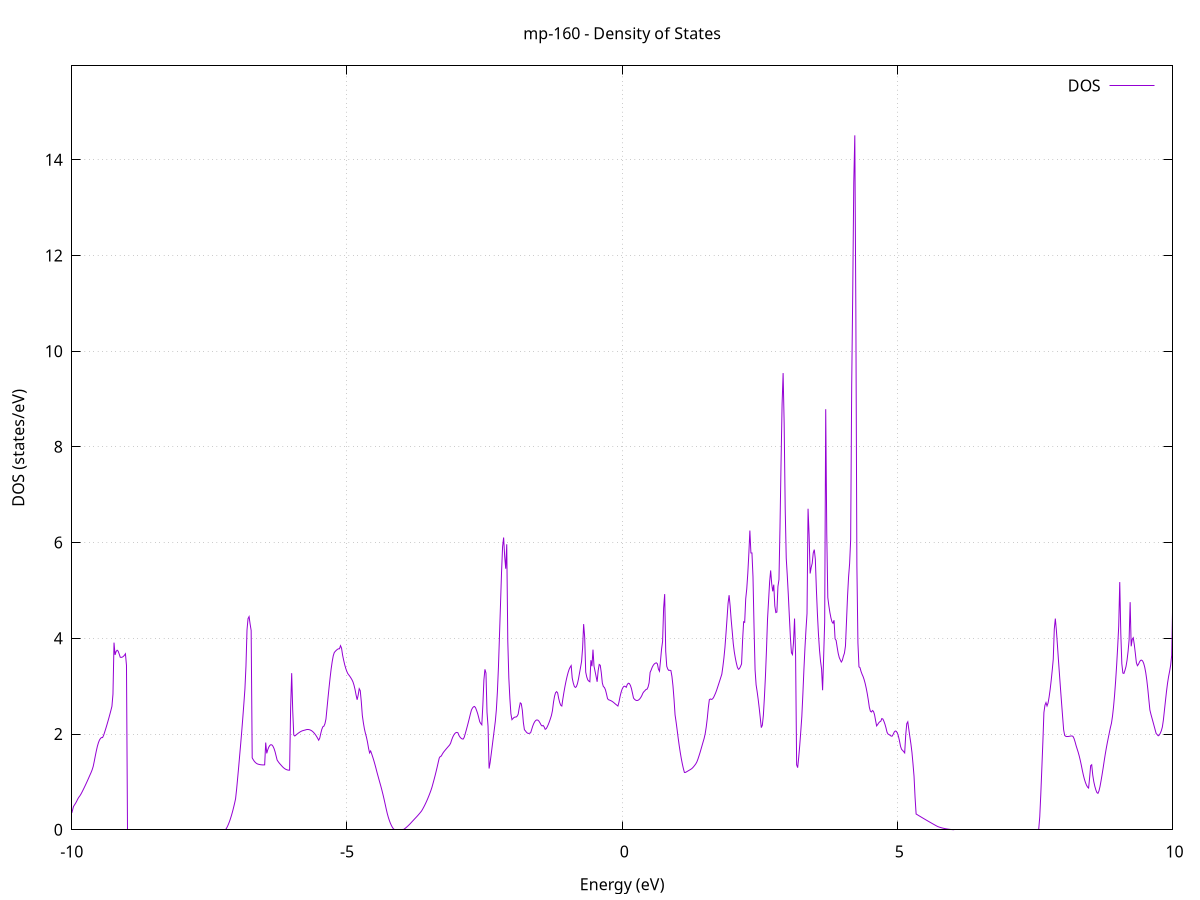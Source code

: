 set title 'mp-160 - Density of States'
set xlabel 'Energy (eV)'
set ylabel 'DOS (states/eV)'
set grid
set xrange [-10:10]
set yrange [0:15.960]
set xzeroaxis lt -1
set terminal png size 800,600
set output 'mp-160_dos_gnuplot.png'
plot '-' using 1:2 with lines title 'DOS'
-11.800400 0.000000
-11.781500 0.000000
-11.762600 0.000000
-11.743800 0.000000
-11.724900 0.000000
-11.706000 0.000000
-11.687100 0.000000
-11.668200 0.000000
-11.649400 0.000000
-11.630500 0.000000
-11.611600 0.000000
-11.592700 0.000000
-11.573800 0.000000
-11.555000 0.000000
-11.536100 0.000000
-11.517200 0.000000
-11.498300 0.000000
-11.479500 0.000000
-11.460600 0.000000
-11.441700 0.000000
-11.422800 0.000000
-11.403900 0.000000
-11.385100 0.000000
-11.366200 0.000000
-11.347300 0.000000
-11.328400 0.000000
-11.309500 0.000000
-11.290700 0.000000
-11.271800 0.000000
-11.252900 0.000000
-11.234000 0.000000
-11.215100 0.000000
-11.196300 0.000000
-11.177400 0.000000
-11.158500 0.000000
-11.139600 0.000000
-11.120800 0.000000
-11.101900 0.000000
-11.083000 0.000000
-11.064100 0.000000
-11.045200 0.000000
-11.026400 0.000000
-11.007500 0.000000
-10.988600 0.000000
-10.969700 0.000000
-10.950800 0.000000
-10.932000 0.000000
-10.913100 0.000000
-10.894200 0.000000
-10.875300 0.000000
-10.856500 0.000000
-10.837600 0.000000
-10.818700 0.000000
-10.799800 0.000000
-10.780900 0.000000
-10.762100 0.000000
-10.743200 0.000000
-10.724300 0.000000
-10.705400 0.000000
-10.686500 0.000000
-10.667700 0.000000
-10.648800 0.000000
-10.629900 0.000000
-10.611000 0.000000
-10.592200 0.000000
-10.573300 0.000000
-10.554400 0.000000
-10.535500 0.000000
-10.516600 0.000000
-10.497800 0.000000
-10.478900 0.000000
-10.460000 0.000000
-10.441100 0.000000
-10.422200 0.000000
-10.403400 0.000000
-10.384500 0.000000
-10.365600 0.000000
-10.346700 0.000000
-10.327900 0.000000
-10.309000 0.000000
-10.290100 0.000000
-10.271200 0.000000
-10.252300 0.000000
-10.233500 0.000000
-10.214600 0.000000
-10.195700 0.000000
-10.176800 0.000000
-10.157900 0.000000
-10.139100 0.000000
-10.120200 0.000000
-10.101300 0.000000
-10.082400 0.006900
-10.063600 0.084000
-10.044700 0.162100
-10.025800 0.241300
-10.006900 0.321600
-9.988000 0.403000
-9.969200 0.485500
-9.950300 0.520000
-9.931400 0.553600
-9.912500 0.593000
-9.893600 0.638100
-9.874800 0.675600
-9.855900 0.704000
-9.837000 0.738500
-9.818100 0.778800
-9.799300 0.821700
-9.780400 0.865700
-9.761500 0.910800
-9.742600 0.957000
-9.723700 1.004300
-9.704900 1.052600
-9.686000 1.102000
-9.667100 1.151300
-9.648200 1.200100
-9.629300 1.255200
-9.610500 1.325600
-9.591600 1.430700
-9.572700 1.543500
-9.553800 1.649800
-9.535000 1.744700
-9.516100 1.819600
-9.497200 1.874200
-9.478300 1.909100
-9.459400 1.927000
-9.440600 1.926800
-9.421700 1.972900
-9.402800 2.039300
-9.383900 2.108400
-9.365000 2.180100
-9.346200 2.254400
-9.327300 2.331400
-9.308400 2.411000
-9.289500 2.493300
-9.270700 2.579300
-9.251800 2.834200
-9.232900 3.910200
-9.214000 3.653700
-9.195100 3.725400
-9.176300 3.751300
-9.157400 3.731500
-9.138500 3.671500
-9.119600 3.604400
-9.100700 3.601700
-9.081900 3.607600
-9.063000 3.622100
-9.044100 3.645300
-9.025200 3.677200
-9.006400 3.434300
-8.987500 0.000000
-8.968600 0.000000
-8.949700 0.000000
-8.930800 0.000000
-8.912000 0.000000
-8.893100 0.000000
-8.874200 0.000000
-8.855300 0.000000
-8.836400 0.000000
-8.817600 0.000000
-8.798700 0.000000
-8.779800 0.000000
-8.760900 0.000000
-8.742000 0.000000
-8.723200 0.000000
-8.704300 0.000000
-8.685400 0.000000
-8.666500 0.000000
-8.647700 0.000000
-8.628800 0.000000
-8.609900 0.000000
-8.591000 0.000000
-8.572100 0.000000
-8.553300 0.000000
-8.534400 0.000000
-8.515500 0.000000
-8.496600 0.000000
-8.477700 0.000000
-8.458900 0.000000
-8.440000 0.000000
-8.421100 0.000000
-8.402200 0.000000
-8.383400 0.000000
-8.364500 0.000000
-8.345600 0.000000
-8.326700 0.000000
-8.307800 0.000000
-8.289000 0.000000
-8.270100 0.000000
-8.251200 0.000000
-8.232300 0.000000
-8.213400 0.000000
-8.194600 0.000000
-8.175700 0.000000
-8.156800 0.000000
-8.137900 0.000000
-8.119100 0.000000
-8.100200 0.000000
-8.081300 0.000000
-8.062400 0.000000
-8.043500 0.000000
-8.024700 0.000000
-8.005800 0.000000
-7.986900 0.000000
-7.968000 0.000000
-7.949100 0.000000
-7.930300 0.000000
-7.911400 0.000000
-7.892500 0.000000
-7.873600 0.000000
-7.854800 0.000000
-7.835900 0.000000
-7.817000 0.000000
-7.798100 0.000000
-7.779200 0.000000
-7.760400 0.000000
-7.741500 0.000000
-7.722600 0.000000
-7.703700 0.000000
-7.684800 0.000000
-7.666000 0.000000
-7.647100 0.000000
-7.628200 0.000000
-7.609300 0.000000
-7.590500 0.000000
-7.571600 0.000000
-7.552700 0.000000
-7.533800 0.000000
-7.514900 0.000000
-7.496100 0.000000
-7.477200 0.000000
-7.458300 0.000000
-7.439400 0.000000
-7.420500 0.000000
-7.401700 0.000000
-7.382800 0.000000
-7.363900 0.000000
-7.345000 0.000000
-7.326200 0.000000
-7.307300 0.000000
-7.288400 0.000000
-7.269500 0.000000
-7.250600 0.000000
-7.231800 0.000000
-7.212900 0.000000
-7.194000 0.021100
-7.175100 0.061600
-7.156200 0.109300
-7.137400 0.164400
-7.118500 0.226600
-7.099600 0.296200
-7.080700 0.373000
-7.061900 0.457100
-7.043000 0.548500
-7.024100 0.647400
-7.005200 0.846800
-6.986300 1.079200
-6.967500 1.315300
-6.948600 1.566500
-6.929700 1.814300
-6.910800 2.075800
-6.891900 2.350900
-6.873100 2.639600
-6.854200 2.942000
-6.835300 3.417600
-6.816400 4.173700
-6.797600 4.412200
-6.778700 4.453900
-6.759800 4.298700
-6.740900 4.163800
-6.722000 1.502600
-6.703200 1.465000
-6.684300 1.432100
-6.665400 1.407400
-6.646500 1.388700
-6.627600 1.376100
-6.608800 1.368900
-6.589900 1.363700
-6.571000 1.359700
-6.552100 1.356900
-6.533200 1.355400
-6.514400 1.355200
-6.495500 1.356200
-6.476600 1.822400
-6.457700 1.596600
-6.438900 1.672800
-6.420000 1.728400
-6.401100 1.763500
-6.382200 1.778100
-6.363300 1.772100
-6.344500 1.745600
-6.325600 1.698600
-6.306700 1.631100
-6.287800 1.543700
-6.268900 1.456700
-6.250100 1.424100
-6.231200 1.394900
-6.212300 1.369100
-6.193400 1.345500
-6.174600 1.320800
-6.155700 1.299400
-6.136800 1.281600
-6.117900 1.267400
-6.099000 1.256600
-6.080200 1.249400
-6.061300 1.245800
-6.042400 1.245700
-6.023500 2.559400
-6.004600 3.272100
-5.985800 2.491000
-5.966900 1.980300
-5.948000 1.959100
-5.929100 1.976800
-5.910300 1.995200
-5.891400 2.012500
-5.872500 2.028700
-5.853600 2.043400
-5.834700 2.055700
-5.815900 2.065700
-5.797000 2.073400
-5.778100 2.078700
-5.759200 2.084500
-5.740300 2.091700
-5.721500 2.095000
-5.702600 2.094700
-5.683700 2.091000
-5.664800 2.083600
-5.646000 2.071900
-5.627100 2.055900
-5.608200 2.035600
-5.589300 2.011100
-5.570400 1.982300
-5.551600 1.949300
-5.532700 1.911900
-5.513800 1.871500
-5.494900 1.914500
-5.476000 2.013100
-5.457200 2.097500
-5.438300 2.152200
-5.419400 2.164300
-5.400500 2.214200
-5.381700 2.314600
-5.362800 2.539400
-5.343900 2.763700
-5.325000 2.976900
-5.306100 3.178500
-5.287300 3.361800
-5.268400 3.512300
-5.249500 3.633800
-5.230600 3.702500
-5.211700 3.728600
-5.192900 3.750600
-5.174000 3.769600
-5.155100 3.780600
-5.136200 3.781800
-5.117400 3.846400
-5.098500 3.793800
-5.079600 3.650000
-5.060700 3.545700
-5.041800 3.451300
-5.023000 3.375200
-5.004100 3.312300
-4.985200 3.263500
-4.966300 3.234900
-4.947400 3.205500
-4.928600 3.172400
-4.909700 3.135700
-4.890800 3.089100
-4.871900 3.020300
-4.853100 2.928800
-4.834200 2.814700
-4.815300 2.716200
-4.796400 2.815000
-4.777500 2.947400
-4.758700 2.907300
-4.739800 2.677400
-4.720900 2.389600
-4.702000 2.236300
-4.683100 2.108600
-4.664300 2.012500
-4.645400 1.931800
-4.626500 1.828600
-4.607600 1.702400
-4.588800 1.606300
-4.569900 1.646800
-4.551000 1.586500
-4.532100 1.521200
-4.513200 1.451000
-4.494400 1.375700
-4.475500 1.295500
-4.456600 1.210300
-4.437700 1.130200
-4.418800 1.051500
-4.400000 0.974200
-4.381100 0.896200
-4.362200 0.813100
-4.343300 0.724800
-4.324400 0.631300
-4.305600 0.533300
-4.286700 0.433600
-4.267800 0.340000
-4.248900 0.261600
-4.230100 0.194100
-4.211200 0.137200
-4.192300 0.089000
-4.173400 0.049200
-4.154500 0.017900
-4.135700 0.000000
-4.116800 0.000000
-4.097900 0.000000
-4.079000 0.000000
-4.060100 0.000000
-4.041300 0.000000
-4.022400 0.000000
-4.003500 0.000000
-3.984600 0.000000
-3.965800 0.009400
-3.946900 0.026000
-3.928000 0.043600
-3.909100 0.062400
-3.890200 0.082300
-3.871400 0.103300
-3.852500 0.125400
-3.833600 0.148700
-3.814700 0.172500
-3.795800 0.196100
-3.777000 0.219400
-3.758100 0.242500
-3.739200 0.265400
-3.720300 0.288900
-3.701500 0.313400
-3.682600 0.338800
-3.663700 0.364900
-3.644800 0.392300
-3.625900 0.429200
-3.607100 0.468700
-3.588200 0.510900
-3.569300 0.555800
-3.550400 0.603400
-3.531500 0.653800
-3.512700 0.706900
-3.493800 0.762600
-3.474900 0.821200
-3.456000 0.887100
-3.437200 0.965900
-3.418300 1.045700
-3.399400 1.128700
-3.380500 1.216000
-3.361600 1.307600
-3.342800 1.403500
-3.323900 1.497100
-3.305000 1.531300
-3.286100 1.540200
-3.267200 1.581600
-3.248400 1.616200
-3.229500 1.644100
-3.210600 1.670100
-3.191700 1.695800
-3.172900 1.721200
-3.154000 1.746300
-3.135100 1.771100
-3.116200 1.810500
-3.097300 1.877900
-3.078500 1.934100
-3.059600 1.978800
-3.040700 2.010400
-3.021800 2.029000
-3.002900 2.034400
-2.984100 2.026600
-2.965200 1.971700
-2.946300 1.937300
-2.927400 1.913000
-2.908600 1.898800
-2.889700 1.894800
-2.870800 1.928800
-2.851900 2.002800
-2.833000 2.079900
-2.814200 2.160200
-2.795300 2.243700
-2.776400 2.330400
-2.757500 2.420300
-2.738600 2.500900
-2.719800 2.543800
-2.700900 2.568900
-2.682000 2.576500
-2.663100 2.548700
-2.644300 2.491700
-2.625400 2.427200
-2.606500 2.345200
-2.587600 2.256900
-2.568700 2.219500
-2.549900 2.193100
-2.531000 2.604600
-2.512100 3.128800
-2.493200 3.352000
-2.474300 3.274400
-2.455500 2.455900
-2.436600 2.156900
-2.417700 1.279600
-2.398800 1.404900
-2.380000 1.572500
-2.361100 1.745400
-2.342200 1.918800
-2.323300 2.092800
-2.304400 2.267300
-2.285600 2.507600
-2.266700 2.883100
-2.247800 3.393800
-2.228900 4.056500
-2.210000 4.715300
-2.191200 5.388000
-2.172300 5.917000
-2.153400 6.105800
-2.134500 5.712100
-2.115600 5.454400
-2.096800 5.965200
-2.077900 3.942200
-2.059000 3.172800
-2.040100 2.744800
-2.021300 2.424400
-2.002400 2.300400
-1.983500 2.323600
-1.964600 2.346100
-1.945700 2.355100
-1.926900 2.355400
-1.908000 2.374000
-1.889100 2.415000
-1.870200 2.546300
-1.851300 2.651300
-1.832500 2.633000
-1.813600 2.496000
-1.794700 2.240700
-1.775800 2.090500
-1.757000 2.065700
-1.738100 2.036500
-1.719200 2.018700
-1.700300 2.012200
-1.681400 2.017000
-1.662600 2.026900
-1.643700 2.095700
-1.624800 2.165900
-1.605900 2.221000
-1.587000 2.260900
-1.568200 2.285600
-1.549300 2.295300
-1.530400 2.289800
-1.511500 2.269100
-1.492700 2.233300
-1.473800 2.191400
-1.454900 2.169500
-1.436000 2.179900
-1.417100 2.150000
-1.398300 2.099000
-1.379400 2.112500
-1.360500 2.151300
-1.341600 2.200500
-1.322700 2.256600
-1.303900 2.319100
-1.285000 2.387800
-1.266100 2.490200
-1.247200 2.665900
-1.228400 2.790400
-1.209500 2.864000
-1.190600 2.886400
-1.171700 2.857800
-1.152800 2.741900
-1.134000 2.656600
-1.115100 2.601300
-1.096200 2.585000
-1.077300 2.733400
-1.058400 2.868800
-1.039600 2.991300
-1.020700 3.100900
-1.001800 3.197600
-0.982900 3.281200
-0.964100 3.349300
-0.945200 3.396100
-0.926300 3.430300
-0.907400 3.172000
-0.888500 3.068800
-0.869700 2.999400
-0.850800 2.973100
-0.831900 2.989900
-0.813000 3.049800
-0.794100 3.146600
-0.775300 3.269800
-0.756400 3.390200
-0.737500 3.514700
-0.718600 3.795400
-0.699800 4.297100
-0.680900 4.025200
-0.662000 3.293800
-0.643100 3.192200
-0.624200 3.130700
-0.605400 3.106100
-0.586500 3.092000
-0.567600 3.543200
-0.548700 3.416800
-0.529800 3.763300
-0.511000 3.416600
-0.492100 3.310500
-0.473200 3.202600
-0.454300 3.092100
-0.435500 3.327200
-0.416600 3.453600
-0.397700 3.436700
-0.378800 3.280000
-0.359900 3.066700
-0.341100 2.991100
-0.322200 2.974300
-0.303300 2.923100
-0.284400 2.837700
-0.265500 2.739500
-0.246700 2.716400
-0.227800 2.708800
-0.208900 2.699900
-0.190000 2.688400
-0.171200 2.674200
-0.152300 2.657400
-0.133400 2.637900
-0.114500 2.620000
-0.095600 2.602600
-0.076800 2.585400
-0.057900 2.664800
-0.039000 2.776600
-0.020100 2.867600
-0.001200 2.934900
0.017600 2.978800
0.036500 2.999700
0.055400 2.995400
0.074300 2.976800
0.093200 3.035600
0.112000 3.061800
0.130900 3.055200
0.149800 3.017500
0.168700 2.951300
0.187500 2.854600
0.206400 2.752700
0.225300 2.726000
0.244200 2.708700
0.263100 2.700900
0.281900 2.702500
0.300800 2.713600
0.319700 2.734100
0.338600 2.764000
0.357500 2.803400
0.376300 2.853900
0.395200 2.885000
0.414100 2.906200
0.433000 2.930900
0.451800 2.937000
0.470700 2.981700
0.489600 3.068700
0.508500 3.288800
0.527400 3.338400
0.546200 3.395200
0.565100 3.436400
0.584000 3.464400
0.602900 3.480300
0.621800 3.488000
0.640600 3.466400
0.659500 3.354800
0.678400 3.312300
0.697300 3.535800
0.716100 3.775900
0.735000 3.936300
0.753900 4.633600
0.772800 4.924500
0.791700 3.727100
0.810500 3.415700
0.829400 3.356000
0.848300 3.328700
0.867200 3.333600
0.886100 3.326200
0.904900 3.203400
0.923800 3.003600
0.942700 2.726600
0.961600 2.399800
0.980400 2.251300
0.999300 2.085800
1.018200 1.915400
1.037100 1.757500
1.056000 1.614800
1.074800 1.487400
1.093700 1.375400
1.112600 1.278800
1.131500 1.197600
1.150400 1.197900
1.169200 1.210600
1.188100 1.223300
1.207000 1.236200
1.225900 1.248600
1.244700 1.261900
1.263600 1.276600
1.282500 1.296700
1.301400 1.321700
1.320300 1.349000
1.339100 1.378800
1.358000 1.419100
1.376900 1.475300
1.395800 1.541700
1.414700 1.610500
1.433500 1.684800
1.452400 1.760800
1.471300 1.836300
1.490200 1.911200
1.509000 2.007900
1.527900 2.146800
1.546800 2.326900
1.565700 2.548300
1.584600 2.719000
1.603400 2.732800
1.622300 2.723400
1.641200 2.732800
1.660100 2.761100
1.679000 2.808000
1.697800 2.856800
1.716700 2.915100
1.735600 2.980900
1.754500 3.047300
1.773300 3.114300
1.792200 3.182000
1.811100 3.250400
1.830000 3.405800
1.848900 3.586400
1.867700 3.806400
1.886600 4.096200
1.905500 4.407700
1.924400 4.729600
1.943300 4.901100
1.962100 4.679500
1.981000 4.391700
1.999900 4.148300
2.018800 3.892700
2.037600 3.718800
2.056500 3.588800
2.075400 3.480800
2.094300 3.393000
2.113200 3.352900
2.132000 3.366300
2.150900 3.411700
2.169800 3.465600
2.188700 3.965100
2.207600 4.345500
2.226400 4.333900
2.245300 4.824400
2.264200 5.034600
2.283100 5.356700
2.301900 5.762100
2.320800 6.250900
2.339700 5.784100
2.358600 5.782900
2.377500 5.286500
2.396300 4.247800
2.415200 3.343900
2.434100 3.027600
2.453000 2.885800
2.471900 2.723600
2.490700 2.541100
2.509600 2.338400
2.528500 2.134300
2.547400 2.185000
2.566300 2.396000
2.585100 2.769400
2.604000 3.212700
2.622900 3.770200
2.641800 4.404100
2.660600 4.787800
2.679500 5.175000
2.698400 5.417900
2.717300 5.143300
2.736200 4.981400
2.755000 5.121100
2.773900 4.677800
2.792800 4.538100
2.811700 4.548300
2.830600 5.079900
2.849400 5.227800
2.868300 6.329200
2.887200 7.654800
2.906100 8.883400
2.924900 9.542000
2.943800 8.490900
2.962700 6.717100
2.981600 5.675100
3.000500 5.313600
3.019300 4.910000
3.038200 4.456300
3.057100 4.021400
3.076000 3.698200
3.094900 3.660200
3.113700 3.913200
3.132600 4.413000
3.151500 3.658600
3.170400 1.357400
3.189200 1.297600
3.208100 1.511300
3.227000 1.763200
3.245900 2.055600
3.264800 2.367800
3.283600 2.828500
3.302500 3.338600
3.321400 3.790200
3.340300 4.183100
3.359200 4.517400
3.378000 6.707700
3.396900 6.166000
3.415800 5.354600
3.434700 5.480000
3.453500 5.566100
3.472400 5.784100
3.491300 5.853200
3.510200 5.654600
3.529100 5.032200
3.547900 4.515200
3.566800 4.091000
3.585700 3.760400
3.604600 3.523200
3.623500 3.360500
3.642300 2.915600
3.661200 3.610300
3.680100 4.342000
3.699000 8.786500
3.717800 6.194800
3.736700 4.853100
3.755600 4.682400
3.774500 4.540600
3.793400 4.427700
3.812200 4.346200
3.831100 4.315600
3.850000 4.377700
3.868900 3.990200
3.887800 3.957700
3.906600 3.816300
3.925500 3.688200
3.944400 3.600100
3.963300 3.550200
3.982100 3.504600
4.001000 3.539900
4.019900 3.624600
4.038800 3.689800
4.057700 3.840700
4.076500 4.353300
4.095400 4.878500
4.114300 5.282900
4.133200 5.562300
4.152100 6.061100
4.170900 9.278400
4.189800 11.216400
4.208700 13.520800
4.227600 14.508900
4.246400 10.833700
4.265300 5.514600
4.284200 3.904100
4.303100 3.403700
4.322000 3.387000
4.340800 3.307800
4.359700 3.249200
4.378600 3.200000
4.397500 3.135100
4.416400 3.054200
4.435200 2.957200
4.454100 2.842400
4.473000 2.709400
4.491900 2.558100
4.510700 2.477800
4.529600 2.460600
4.548500 2.492100
4.567400 2.472800
4.586300 2.402600
4.605100 2.281600
4.624000 2.170200
4.642900 2.198500
4.661800 2.233100
4.680700 2.256400
4.699500 2.268000
4.718400 2.323300
4.737300 2.313500
4.756200 2.267700
4.775100 2.206400
4.793900 2.129700
4.812800 2.038400
4.831700 1.999100
4.850600 1.987900
4.869400 1.973600
4.888300 1.956400
4.907200 1.957500
4.926100 1.997400
4.945000 2.043600
4.963800 2.064200
4.982700 2.055800
5.001600 2.018400
5.020500 1.952100
5.039400 1.856800
5.058200 1.744100
5.077100 1.681400
5.096000 1.658200
5.114900 1.633100
5.133700 1.606000
5.152600 1.979400
5.171500 2.217000
5.190400 2.256300
5.209300 2.094700
5.228100 1.941200
5.247000 1.793500
5.265900 1.615100
5.284800 1.378000
5.303700 1.116700
5.322500 0.675100
5.341400 0.329800
5.360300 0.316500
5.379200 0.303300
5.398000 0.290100
5.416900 0.277000
5.435800 0.264000
5.454700 0.251000
5.473600 0.238100
5.492400 0.225300
5.511300 0.212500
5.530200 0.199800
5.549100 0.187200
5.568000 0.174600
5.586800 0.162100
5.605700 0.149600
5.624600 0.137200
5.643500 0.124900
5.662300 0.112600
5.681200 0.100400
5.700100 0.088300
5.719000 0.076200
5.737900 0.065900
5.756700 0.058100
5.775600 0.051000
5.794500 0.044300
5.813400 0.038300
5.832300 0.032800
5.851100 0.027800
5.870000 0.023500
5.888900 0.019600
5.907800 0.016100
5.926600 0.012800
5.945500 0.009900
5.964400 0.007200
5.983300 0.004900
6.002200 0.002900
6.021000 0.001200
6.039900 0.000000
6.058800 0.000000
6.077700 0.000000
6.096600 0.000000
6.115400 0.000000
6.134300 0.000000
6.153200 0.000000
6.172100 0.000000
6.190900 0.000000
6.209800 0.000000
6.228700 0.000000
6.247600 0.000000
6.266500 0.000000
6.285300 0.000000
6.304200 0.000000
6.323100 0.000000
6.342000 0.000000
6.360900 0.000000
6.379700 0.000000
6.398600 0.000000
6.417500 0.000000
6.436400 0.000000
6.455200 0.000000
6.474100 0.000000
6.493000 0.000000
6.511900 0.000000
6.530800 0.000000
6.549600 0.000000
6.568500 0.000000
6.587400 0.000000
6.606300 0.000000
6.625200 0.000000
6.644000 0.000000
6.662900 0.000000
6.681800 0.000000
6.700700 0.000000
6.719500 0.000000
6.738400 0.000000
6.757300 0.000000
6.776200 0.000000
6.795100 0.000000
6.813900 0.000000
6.832800 0.000000
6.851700 0.000000
6.870600 0.000000
6.889500 0.000000
6.908300 0.000000
6.927200 0.000000
6.946100 0.000000
6.965000 0.000000
6.983900 0.000000
7.002700 0.000000
7.021600 0.000000
7.040500 0.000000
7.059400 0.000000
7.078200 0.000000
7.097100 0.000000
7.116000 0.000000
7.134900 0.000000
7.153800 0.000000
7.172600 0.000000
7.191500 0.000000
7.210400 0.000000
7.229300 0.000000
7.248200 0.000000
7.267000 0.000000
7.285900 0.000000
7.304800 0.000000
7.323700 0.000000
7.342500 0.000000
7.361400 0.000000
7.380300 0.000000
7.399200 0.000000
7.418100 0.000000
7.436900 0.000000
7.455800 0.000000
7.474700 0.000000
7.493600 0.000000
7.512500 0.000000
7.531300 0.000000
7.550200 0.000000
7.569100 0.009700
7.588000 0.270800
7.606800 0.737900
7.625700 1.279700
7.644600 1.832400
7.663500 2.448400
7.682400 2.602600
7.701200 2.657500
7.720100 2.587100
7.739000 2.648200
7.757900 2.772900
7.776800 2.929300
7.795600 3.117500
7.814500 3.329000
7.833400 3.564600
7.852300 4.196100
7.871100 4.412100
7.890000 4.169000
7.908900 3.863100
7.927800 3.544200
7.946700 3.240400
7.965500 2.941600
7.984400 2.649700
8.003300 2.364700
8.022200 2.087200
8.041100 1.971500
8.059900 1.952700
8.078800 1.947700
8.097700 1.949300
8.116600 1.950300
8.135400 1.955700
8.154300 1.959100
8.173200 1.960500
8.192100 1.950700
8.211000 1.906600
8.229800 1.837300
8.248700 1.757100
8.267600 1.687900
8.286500 1.619800
8.305400 1.540800
8.324200 1.450900
8.343100 1.350100
8.362000 1.240200
8.380900 1.140200
8.399700 1.055400
8.418600 0.985700
8.437500 0.931200
8.456400 0.891900
8.475300 0.872200
8.494100 1.087300
8.513000 1.339400
8.531900 1.358500
8.550800 1.144700
8.569700 1.006700
8.588500 0.909000
8.607400 0.832700
8.626300 0.777800
8.645200 0.760900
8.664000 0.811700
8.682900 0.904300
8.701800 1.023500
8.720700 1.153000
8.739600 1.289900
8.758400 1.434000
8.777300 1.571900
8.796200 1.698700
8.815100 1.816000
8.834000 1.924000
8.852800 2.031400
8.871700 2.134800
8.890600 2.224500
8.909500 2.370500
8.928300 2.565100
8.947200 2.807700
8.966100 3.098100
8.985000 3.436500
9.003900 3.822900
9.022700 4.255000
9.041600 5.174900
9.060500 4.106000
9.079400 3.468200
9.098300 3.274100
9.117100 3.266500
9.136000 3.330400
9.154900 3.409400
9.173800 3.539900
9.192700 3.726100
9.211500 3.967800
9.230400 4.755900
9.249300 3.833500
9.268200 3.978600
9.287000 4.011300
9.305900 3.868100
9.324800 3.685600
9.343700 3.491400
9.362600 3.428100
9.381400 3.456700
9.400300 3.506500
9.419200 3.539300
9.438100 3.544700
9.457000 3.527200
9.475800 3.479700
9.494700 3.400900
9.513600 3.285600
9.532500 3.132800
9.551300 2.942300
9.570200 2.720600
9.589100 2.503700
9.608000 2.413300
9.626900 2.334500
9.645700 2.255100
9.664600 2.175000
9.683500 2.094300
9.702400 2.012900
9.721300 1.989600
9.740100 1.963600
9.759000 1.978100
9.777900 2.015800
9.796800 2.068900
9.815600 2.145900
9.834500 2.293800
9.853400 2.495400
9.872300 2.695500
9.891200 2.892000
9.910000 3.062100
9.928900 3.200000
9.947800 3.312500
9.966700 3.439200
9.985600 3.646300
10.004400 4.807500
10.023300 3.743900
10.042200 3.696900
10.061100 3.634700
10.079900 3.555400
10.098800 3.447800
10.117700 3.328700
10.136600 3.216600
10.155500 3.111500
10.174300 3.008700
10.193200 2.897000
10.212100 2.775700
10.231000 2.648900
10.249900 2.531300
10.268700 2.427000
10.287600 2.336100
10.306500 2.272000
10.325400 2.225300
10.344200 2.185400
10.363100 2.201300
10.382000 2.241200
10.400900 2.279500
10.419800 2.316400
10.438600 2.349300
10.457500 2.386400
10.476400 2.453800
10.495300 2.584200
10.514200 2.786000
10.533000 3.058700
10.551900 3.401000
10.570800 4.484800
10.589700 3.454000
10.608500 2.488700
10.627400 2.408900
10.646300 2.339000
10.665200 2.278300
10.684100 2.224700
10.702900 2.178500
10.721800 2.145200
10.740700 2.126500
10.759600 2.118600
10.778500 2.120600
10.797300 2.122300
10.816200 2.188100
10.835100 2.454500
10.854000 2.774700
10.872800 2.457600
10.891700 2.576500
10.910600 2.704200
10.929500 2.840600
10.948400 2.985800
10.967200 3.117800
10.986100 3.175600
11.005000 3.143500
11.023900 3.044300
11.042800 2.946200
11.061600 2.851700
11.080500 2.836100
11.099400 2.885500
11.118300 3.072400
11.137100 3.314200
11.156000 3.553200
11.174900 3.775500
11.193800 3.886400
11.212700 4.155500
11.231500 4.213000
11.250400 4.162300
11.269300 4.052400
11.288200 3.950100
11.307100 3.972700
11.325900 3.979700
11.344800 3.970000
11.363700 3.940300
11.382600 3.880900
11.401500 3.787900
11.420300 3.673700
11.439200 3.553100
11.458100 3.469900
11.477000 3.436500
11.495800 3.453400
11.514700 3.520700
11.533600 3.986000
11.552500 4.347900
11.571400 4.569800
11.590200 4.427300
11.609100 3.896400
11.628000 3.493300
11.646900 3.421400
11.665800 3.400900
11.684600 3.373300
11.703500 3.343800
11.722400 3.315500
11.741300 3.295800
11.760100 3.314600
11.779000 3.353200
11.797900 3.431400
11.816800 3.426800
11.835700 3.273200
11.854500 3.042300
11.873400 2.882700
11.892300 2.766800
11.911200 2.711100
11.930100 2.655200
11.948900 2.599000
11.967800 2.542800
11.986700 2.486300
12.005600 2.600900
12.024400 2.703500
12.043300 2.232000
12.062200 3.615000
12.081100 2.081500
12.100000 2.147300
12.118800 2.166800
12.137700 2.139800
12.156600 2.066400
12.175500 1.947200
12.194400 1.885800
12.213200 1.860200
12.232100 1.835000
12.251000 1.809200
12.269900 1.782900
12.288700 1.757300
12.307600 1.752900
12.326500 1.776400
12.345400 1.827800
12.364300 1.907100
12.383100 2.014600
12.402000 2.150200
12.420900 2.314000
12.439800 4.632800
12.458700 2.373500
12.477500 2.843300
12.496400 3.077600
12.515300 3.275200
12.534200 3.445400
12.553000 3.762500
12.571900 4.023500
12.590800 4.118800
12.609700 4.040100
12.628600 3.759400
12.647400 3.569200
12.666300 3.511300
12.685200 3.456700
12.704100 3.652200
12.723000 3.733700
12.741800 3.601600
12.760700 3.531300
12.779600 3.405700
12.798500 3.204600
12.817300 3.200000
12.836200 3.211300
12.855100 3.224200
12.874000 3.198800
12.892900 3.156400
12.911700 3.112500
12.930600 3.067300
12.949500 3.024000
12.968400 2.979100
12.987300 2.932700
13.006100 2.876000
13.025000 2.726500
13.043900 2.679900
13.062800 2.905200
13.081600 3.106800
13.100500 3.281200
13.119400 3.398700
13.138300 3.415200
13.157200 3.381800
13.176000 3.517400
13.194900 3.811200
13.213800 3.775100
13.232700 3.748400
13.251600 5.123400
13.270400 4.210600
13.289300 4.015300
13.308200 3.985800
13.327100 4.065500
13.345900 4.116500
13.364800 4.068800
13.383700 4.103400
13.402600 4.161100
13.421500 4.206100
13.440300 4.238900
13.459200 4.264000
13.478100 4.297700
13.497000 4.332500
13.515900 4.360600
13.534700 4.390700
13.553600 4.399600
13.572500 4.330000
13.591400 4.171800
13.610200 4.118500
13.629100 4.162300
13.648000 4.194700
13.666900 4.218700
13.685800 4.234200
13.704600 4.241200
13.723500 4.243100
13.742400 4.240800
13.761300 4.287300
13.780200 4.386100
13.799000 4.539500
13.817900 4.704300
13.836800 4.740200
13.855700 4.777100
13.874600 4.816200
13.893400 4.857600
13.912300 5.528100
13.931200 7.664900
13.950100 4.375100
13.968900 4.329100
13.987800 3.851300
14.006700 2.973900
14.025600 2.678200
14.044500 2.478300
14.063300 2.285400
14.082200 2.162900
14.101100 2.056600
14.120000 1.971800
14.138900 1.889000
14.157700 1.806600
14.176600 1.724500
14.195500 1.642800
14.214400 1.561500
14.233200 1.480600
14.252100 1.400000
14.271000 1.334700
14.289900 1.270300
14.308800 1.216200
14.327600 1.178200
14.346500 1.137900
14.365400 1.095200
14.384300 1.050100
14.403200 1.002700
14.422000 0.953000
14.440900 0.900900
14.459800 0.846500
14.478700 1.060200
14.497500 0.889700
14.516400 0.705000
14.535300 0.514700
14.554200 0.440200
14.573100 0.412000
14.591900 0.466300
14.610800 0.545700
14.629700 0.643300
14.648600 0.756300
14.667500 0.884500
14.686300 1.034000
14.705200 1.221800
14.724100 1.449200
14.743000 1.716100
14.761800 2.031300
14.780700 2.394700
14.799600 2.782300
14.818500 3.830600
14.837400 5.460800
14.856200 5.908800
14.875100 5.958900
14.894000 5.793000
14.912900 5.420300
14.931800 5.095900
14.950600 4.682800
14.969500 4.060400
14.988400 3.627700
15.007300 3.540400
15.026100 3.664000
15.045000 3.930000
15.063900 4.156400
15.082800 4.298800
15.101700 4.799900
15.120500 4.264000
15.139400 4.208800
15.158300 3.946500
15.177200 3.797200
15.196100 3.646000
15.214900 3.482400
15.233800 3.308300
15.252700 3.127900
15.271600 2.946400
15.290400 2.767400
15.309300 2.585500
15.328200 2.400700
15.347100 2.214100
15.366000 2.040500
15.384800 1.882600
15.403700 1.784200
15.422600 1.730200
15.441500 1.870100
15.460400 2.052700
15.479200 2.200900
15.498100 2.334900
15.517000 2.648900
15.535900 3.001900
15.554700 3.323800
15.573600 3.668500
15.592500 4.098900
15.611400 4.717700
15.630300 5.209500
15.649100 5.430300
15.668000 5.462600
15.686900 7.809800
15.705800 6.513100
15.724700 7.103100
15.743500 6.918400
15.762400 5.953000
15.781300 5.602400
15.800200 5.421600
15.819000 5.295200
15.837900 5.262500
15.856800 5.354300
15.875700 5.383600
15.894600 5.257000
15.913400 4.923400
15.932300 4.562400
15.951200 4.179500
15.970100 3.876500
15.989000 3.737600
16.007800 3.585400
16.026700 3.779500
16.045600 3.894800
16.064500 3.787300
16.083400 3.885900
16.102200 3.776600
16.121100 3.682000
16.140000 4.009700
16.158900 4.265200
16.177700 4.496800
16.196600 4.708200
16.215500 4.901300
16.234400 5.073800
16.253300 5.236700
16.272100 5.389400
16.291000 5.658900
16.309900 5.828400
16.328800 5.514600
16.347700 5.246800
16.366500 5.024900
16.385400 4.849000
16.404300 4.725800
16.423200 4.650900
16.442000 4.613000
16.460900 4.638900
16.479800 4.679000
16.498700 4.760800
16.517600 4.987400
16.536400 4.802400
16.555300 5.471900
16.574200 5.701600
16.593100 5.005800
16.612000 4.821400
16.630800 4.867800
16.649700 5.021300
16.668600 5.311400
16.687500 5.629400
16.706300 5.883500
16.725200 6.043600
16.744100 5.681600
16.763000 5.028200
16.781900 4.620500
16.800700 4.406500
16.819600 4.240600
16.838500 4.042900
16.857400 3.857300
16.876300 3.751000
16.895100 3.716200
16.914000 3.755200
16.932900 3.829800
16.951800 3.923200
16.970600 4.019800
16.989500 4.734500
17.008400 4.040200
17.027300 3.751600
17.046200 3.767500
17.065000 3.769800
17.083900 3.789000
17.102800 3.845100
17.121700 3.949000
17.140600 4.080300
17.159400 4.220200
17.178300 4.368600
17.197200 4.525400
17.216100 4.690600
17.234900 4.863200
17.253800 4.867300
17.272700 4.722300
17.291600 4.422200
17.310500 4.023100
17.329300 3.780300
17.348200 3.757200
17.367100 3.736400
17.386000 3.951500
17.404900 4.046500
17.423700 4.299600
17.442600 4.240300
17.461500 4.074900
17.480400 4.049600
17.499200 4.177800
17.518100 4.157000
17.537000 4.006900
17.555900 4.120300
17.574800 4.237300
17.593600 4.238000
17.612500 4.127100
17.631400 3.463500
17.650300 3.367600
17.669200 3.342200
17.688000 3.339400
17.706900 3.347000
17.725800 3.375000
17.744700 3.425000
17.763500 3.476200
17.782400 3.585300
17.801300 4.617100
17.820200 4.316300
17.839100 4.405500
17.857900 4.559800
17.876800 4.803900
17.895700 5.090100
17.914600 5.373800
17.933500 6.135100
17.952300 6.212100
17.971200 6.241700
17.990100 6.467600
18.009000 7.253500
18.027800 7.109300
18.046700 6.775000
18.065600 6.297100
18.084500 5.953400
18.103400 5.773700
18.122200 4.721300
18.141100 4.224800
18.160000 3.897800
18.178900 3.706600
18.197800 3.692600
18.216600 3.763400
18.235500 3.861000
18.254400 3.945700
18.273300 3.987100
18.292200 3.978600
18.311000 3.874300
18.329900 3.755800
18.348800 3.647700
18.367700 3.693900
18.386500 3.804700
18.405400 3.567800
18.424300 3.742500
18.443200 3.913800
18.462100 4.089400
18.480900 4.270000
18.499800 4.463400
18.518700 4.742800
18.537600 4.908300
18.556500 4.940000
18.575300 4.945100
18.594200 4.923600
18.613100 4.906900
18.632000 4.718800
18.650800 4.483600
18.669700 4.247100
18.688600 4.090600
18.707500 4.116100
18.726400 4.096300
18.745200 4.099000
18.764100 4.188100
18.783000 4.254200
18.801900 4.297300
18.820800 4.317400
18.839600 4.345700
18.858500 4.800800
18.877400 4.805800
18.896300 4.913300
18.915100 4.994200
18.934000 5.029000
18.952900 7.729300
18.971800 7.089800
18.990700 4.521100
19.009500 3.403000
19.028400 3.039100
19.047300 3.141700
19.066200 3.361300
19.085100 3.722100
19.103900 4.041000
19.122800 4.370600
19.141700 4.691600
19.160600 4.947400
19.179400 5.132100
19.198300 5.322600
19.217200 5.630300
19.236100 6.070900
19.255000 6.727300
19.273800 7.227700
19.292700 7.553200
19.311600 8.269300
19.330500 7.005000
19.349400 6.024200
19.368200 5.046100
19.387100 4.422800
19.406000 4.276600
19.424900 4.208400
19.443700 4.219200
19.462600 4.285200
19.481500 4.370400
19.500400 4.481300
19.519300 4.621000
19.538100 4.797400
19.557000 4.983400
19.575900 5.140500
19.594800 5.477700
19.613700 5.925300
19.632500 6.118800
19.651400 6.297900
19.670300 6.651000
19.689200 6.086400
19.708000 5.925000
19.726900 6.215200
19.745800 5.645300
19.764700 5.149900
19.783600 4.777800
19.802400 4.528300
19.821300 4.417000
19.840200 4.392600
19.859100 4.965500
19.878000 4.788400
19.896800 4.689600
19.915700 4.648400
19.934600 4.763600
19.953500 4.762100
19.972300 4.502700
19.991200 4.461100
20.010100 4.620200
20.029000 4.780400
20.047900 4.932100
20.066700 5.075500
20.085600 5.730600
20.104500 5.277000
20.123400 4.519300
20.142300 4.085300
20.161100 3.776800
20.180000 3.606600
20.198900 3.652400
20.217800 3.420400
20.236600 2.852400
20.255500 2.620400
20.274400 2.861900
20.293300 3.155800
20.312200 3.463200
20.331000 3.760200
20.349900 4.045500
20.368800 4.319100
20.387700 5.246400
20.406600 4.296000
20.425400 4.161000
20.444300 4.377400
20.463200 4.114900
20.482100 3.894600
20.501000 4.272600
20.519800 4.433500
20.538700 4.597300
20.557600 4.765300
20.576500 4.954400
20.595300 5.195300
20.614200 5.496500
20.633100 5.781900
20.652000 6.005100
20.670900 6.147700
20.689700 6.219600
20.708600 6.221600
20.727500 6.042000
20.746400 5.247100
20.765300 4.856200
20.784100 4.511800
20.803000 4.063400
20.821900 4.403700
20.840800 4.705600
20.859600 4.938700
20.878500 5.429500
20.897400 5.991200
20.916300 6.683700
20.935200 7.350900
20.954000 8.054800
20.972900 5.973600
20.991800 5.911100
21.010700 6.645300
21.029600 7.189400
21.048400 6.901900
21.067300 6.504800
21.086200 6.022500
21.105100 5.517200
21.123900 5.014400
21.142800 4.584000
21.161700 4.360800
21.180600 4.273500
21.199500 4.185700
21.218300 3.364400
21.237200 3.323600
21.256100 3.280000
21.275000 3.217900
21.293900 2.794900
21.312700 2.518200
21.331600 2.418700
21.350500 2.492800
21.369400 3.085800
21.388200 3.141200
21.407100 3.263300
21.426000 3.346000
21.444900 3.468500
21.463800 3.661300
21.482600 3.767500
21.501500 3.868700
21.520400 3.849800
21.539300 3.953400
21.558200 4.028700
21.577000 3.976400
21.595900 3.812000
21.614800 3.655800
21.633700 3.470900
21.652500 3.256600
21.671400 3.039700
21.690300 2.820400
21.709200 2.598700
21.728100 2.377600
21.746900 2.163300
21.765800 1.970400
21.784700 1.857200
21.803600 1.754400
21.822500 1.662000
21.841300 1.580800
21.860200 1.512500
21.879100 1.457000
21.898000 1.414300
21.916800 1.391700
21.935700 1.372300
21.954600 1.349900
21.973500 1.334400
21.992400 1.325400
22.011200 1.322700
22.030100 1.326700
22.049000 1.345500
22.067900 1.383000
22.086800 1.434400
22.105600 1.590500
22.124500 1.924800
22.143400 2.266900
22.162300 2.609800
22.181100 2.953600
22.200000 3.387700
22.218900 3.870200
22.237800 4.367000
22.256700 4.802200
22.275500 5.142400
22.294400 5.388200
22.313300 5.594000
22.332200 5.803300
22.351100 5.619900
22.369900 5.121500
22.388800 4.361700
22.407700 3.892900
22.426600 3.683300
22.445400 3.502800
22.464300 3.353200
22.483200 3.234500
22.502100 3.146700
22.521000 3.108600
22.539800 3.111600
22.558700 3.123200
22.577600 3.010100
22.596500 2.918500
22.615400 2.867300
22.634200 2.840400
22.653100 2.849800
22.672000 2.900700
22.690900 3.122700
22.709800 3.391500
22.728600 3.774900
22.747500 4.293200
22.766400 4.822900
22.785300 5.490500
22.804100 6.613300
22.823000 7.809100
22.841900 9.077000
22.860800 6.775400
22.879700 6.557100
22.898500 6.322900
22.917400 6.120300
22.936300 7.367900
22.955200 5.974200
22.974100 3.690200
22.992900 3.163000
23.011800 3.028500
23.030700 3.054900
23.049600 2.908000
23.068400 2.725900
23.087300 2.562600
23.106200 2.418200
23.125100 2.292500
23.144000 2.229400
23.162800 2.455000
23.181700 3.097700
23.200600 3.886000
23.219500 4.587000
23.238400 4.768300
23.257200 5.353000
23.276100 5.819000
23.295000 6.326100
23.313900 6.630500
23.332700 6.679200
23.351600 6.414000
23.370500 5.420800
23.389400 3.603900
23.408300 3.120000
23.427100 2.909400
23.446000 2.785500
23.464900 2.728200
23.483800 2.759900
23.502700 2.946600
23.521500 3.110200
23.540400 3.250500
23.559300 3.373100
23.578200 3.483600
23.597000 4.031400
23.615900 4.300800
23.634800 4.572900
23.653700 5.081800
23.672600 5.586500
23.691400 5.664200
23.710300 5.250900
23.729200 5.153600
23.748100 4.766800
23.767000 4.335900
23.785800 3.850500
23.804700 3.573800
23.823600 3.365500
23.842500 3.163400
23.861300 2.967300
23.880200 2.764900
23.899100 2.442600
23.918000 2.208700
23.936900 2.064900
23.955700 1.957000
23.974600 1.846500
23.993500 1.735600
24.012400 1.624300
24.031300 1.512600
24.050100 1.400500
24.069000 1.288100
24.087900 1.175200
24.106800 1.048500
24.125600 0.890800
24.144500 0.701300
24.163400 0.475700
24.182300 0.149800
24.201200 0.031600
24.220000 0.004000
24.238900 0.000000
24.257800 0.000000
24.276700 0.000000
24.295600 0.000000
24.314400 0.000000
24.333300 0.000000
24.352200 0.000000
24.371100 0.000000
24.389900 0.000000
24.408800 0.000000
24.427700 0.000000
24.446600 0.000000
24.465500 0.000000
24.484300 0.000000
24.503200 0.000000
24.522100 0.000000
24.541000 0.000000
24.559900 0.000000
24.578700 0.000000
24.597600 0.000000
24.616500 0.000000
24.635400 0.000000
24.654200 0.000000
24.673100 0.000000
24.692000 0.000000
24.710900 0.000000
24.729800 0.000000
24.748600 0.000000
24.767500 0.000000
24.786400 0.000000
24.805300 0.000000
24.824200 0.000000
24.843000 0.000000
24.861900 0.000000
24.880800 0.000000
24.899700 0.000000
24.918500 0.000000
24.937400 0.000000
24.956300 0.000000
24.975200 0.000000
24.994100 0.000000
25.012900 0.000000
25.031800 0.000000
25.050700 0.000000
25.069600 0.000000
25.088500 0.000000
25.107300 0.000000
25.126200 0.000000
25.145100 0.000000
25.164000 0.000000
25.182900 0.000000
25.201700 0.000000
25.220600 0.000000
25.239500 0.000000
25.258400 0.000000
25.277200 0.000000
25.296100 0.000000
25.315000 0.000000
25.333900 0.000000
25.352800 0.000000
25.371600 0.000000
25.390500 0.000000
25.409400 0.000000
25.428300 0.000000
25.447200 0.000000
25.466000 0.000000
25.484900 0.000000
25.503800 0.000000
25.522700 0.000000
25.541500 0.000000
25.560400 0.000000
25.579300 0.000000
25.598200 0.000000
25.617100 0.000000
25.635900 0.000000
25.654800 0.000000
25.673700 0.000000
25.692600 0.000000
25.711500 0.000000
25.730300 0.000000
25.749200 0.000000
25.768100 0.000000
25.787000 0.000000
25.805800 0.000000
25.824700 0.000000
25.843600 0.000000
25.862500 0.000000
25.881400 0.000000
25.900200 0.000000
25.919100 0.000000
25.938000 0.000000
25.956900 0.000000
e
